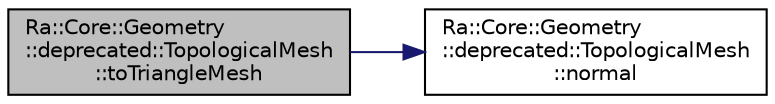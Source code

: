 digraph "Ra::Core::Geometry::deprecated::TopologicalMesh::toTriangleMesh"
{
 // INTERACTIVE_SVG=YES
 // LATEX_PDF_SIZE
  edge [fontname="Helvetica",fontsize="10",labelfontname="Helvetica",labelfontsize="10"];
  node [fontname="Helvetica",fontsize="10",shape=record];
  rankdir="LR";
  Node1 [label="Ra::Core::Geometry\l::deprecated::TopologicalMesh\l::toTriangleMesh",height=0.2,width=0.4,color="black", fillcolor="grey75", style="filled", fontcolor="black",tooltip=" "];
  Node1 -> Node2 [color="midnightblue",fontsize="10",style="solid",fontname="Helvetica"];
  Node2 [label="Ra::Core::Geometry\l::deprecated::TopologicalMesh\l::normal",height=0.2,width=0.4,color="black", fillcolor="white", style="filled",URL="$classRa_1_1Core_1_1Geometry_1_1deprecated_1_1TopologicalMesh.html#a4b326d0ee4fc163bf8118ee4e1b31ab4",tooltip=" "];
}
